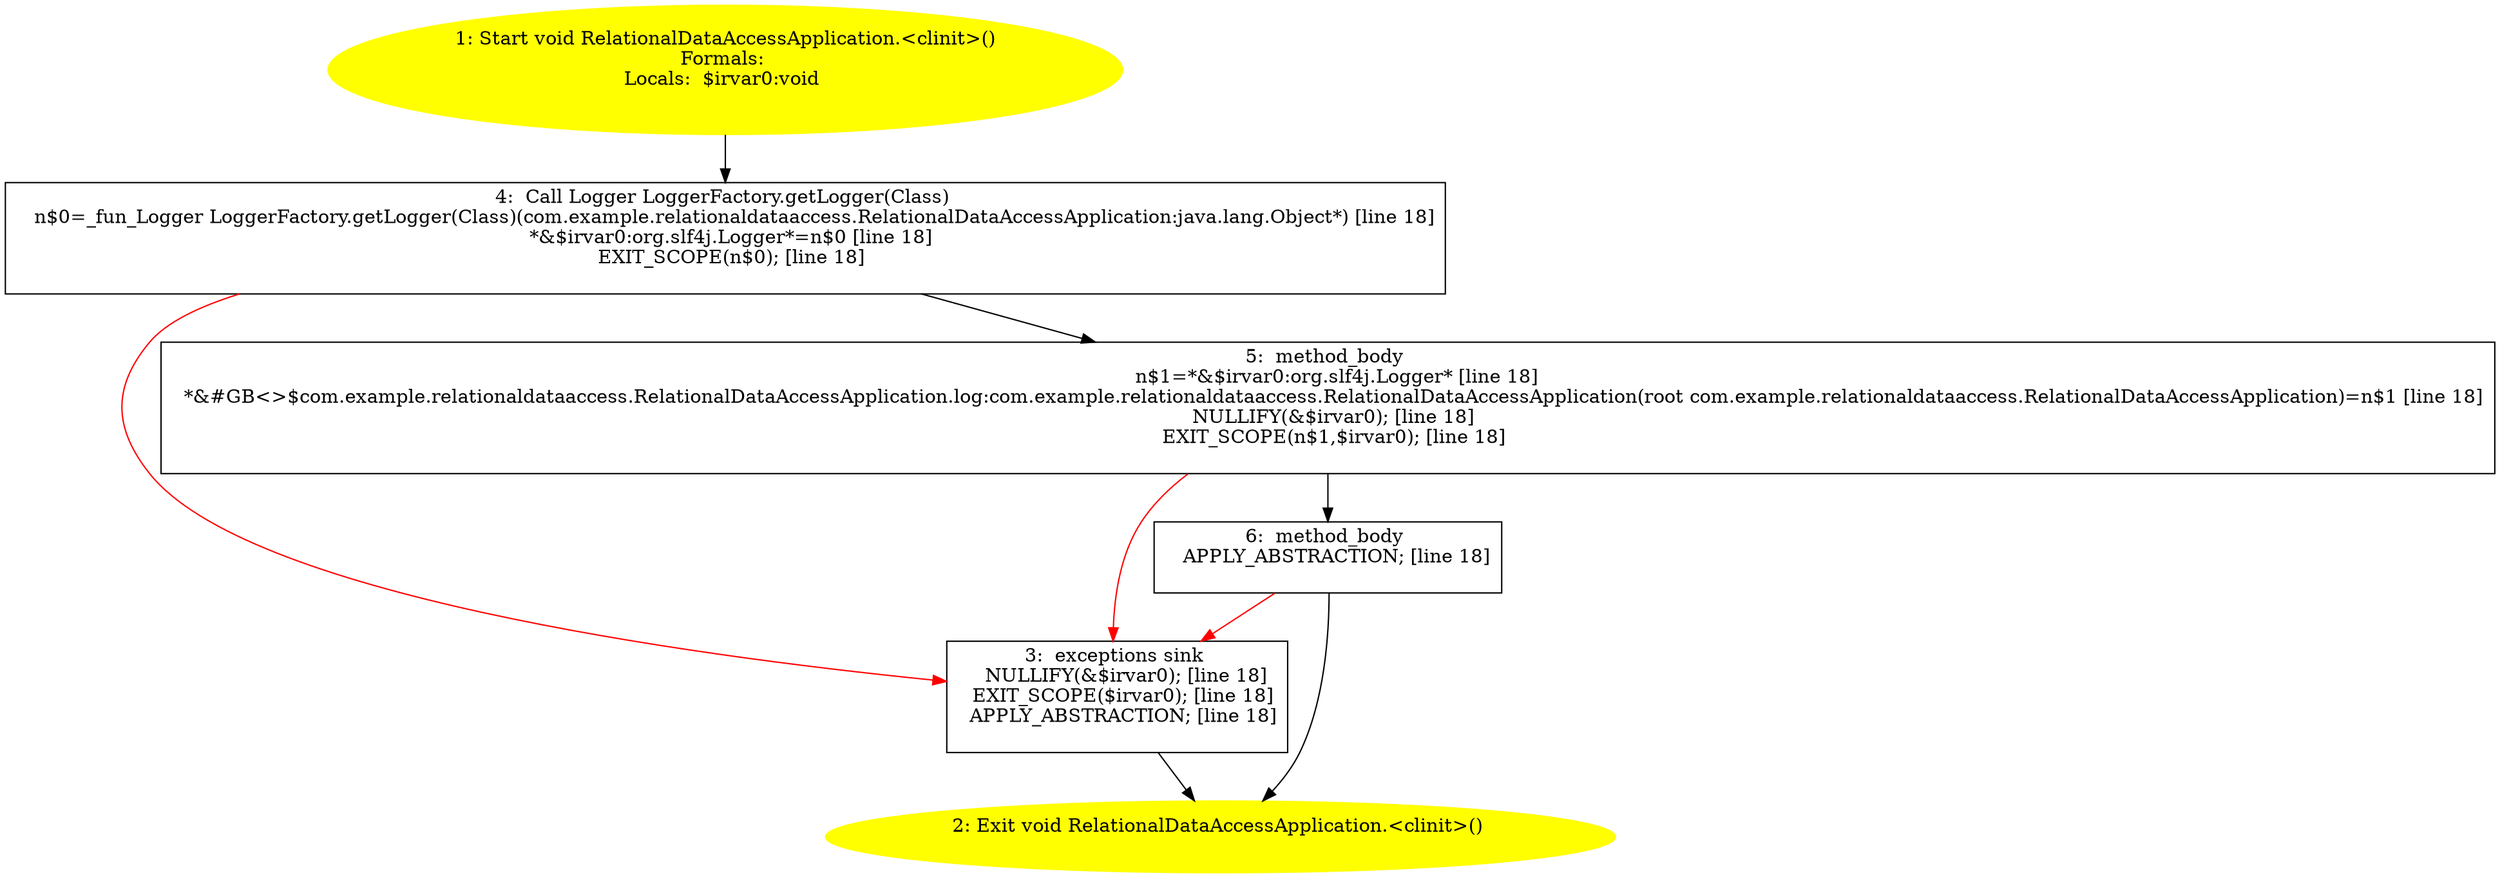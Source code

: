 /* @generated */
digraph cfg {
"com.example.relationaldataaccess.RelationalDataAccessApplication.<clinit>():void.14b12d682a2c16dfacbc21e24fcefb65_1" [label="1: Start void RelationalDataAccessApplication.<clinit>()\nFormals: \nLocals:  $irvar0:void \n  " color=yellow style=filled]
	

	 "com.example.relationaldataaccess.RelationalDataAccessApplication.<clinit>():void.14b12d682a2c16dfacbc21e24fcefb65_1" -> "com.example.relationaldataaccess.RelationalDataAccessApplication.<clinit>():void.14b12d682a2c16dfacbc21e24fcefb65_4" ;
"com.example.relationaldataaccess.RelationalDataAccessApplication.<clinit>():void.14b12d682a2c16dfacbc21e24fcefb65_2" [label="2: Exit void RelationalDataAccessApplication.<clinit>() \n  " color=yellow style=filled]
	

"com.example.relationaldataaccess.RelationalDataAccessApplication.<clinit>():void.14b12d682a2c16dfacbc21e24fcefb65_3" [label="3:  exceptions sink \n   NULLIFY(&$irvar0); [line 18]\n  EXIT_SCOPE($irvar0); [line 18]\n  APPLY_ABSTRACTION; [line 18]\n " shape="box"]
	

	 "com.example.relationaldataaccess.RelationalDataAccessApplication.<clinit>():void.14b12d682a2c16dfacbc21e24fcefb65_3" -> "com.example.relationaldataaccess.RelationalDataAccessApplication.<clinit>():void.14b12d682a2c16dfacbc21e24fcefb65_2" ;
"com.example.relationaldataaccess.RelationalDataAccessApplication.<clinit>():void.14b12d682a2c16dfacbc21e24fcefb65_4" [label="4:  Call Logger LoggerFactory.getLogger(Class) \n   n$0=_fun_Logger LoggerFactory.getLogger(Class)(com.example.relationaldataaccess.RelationalDataAccessApplication:java.lang.Object*) [line 18]\n  *&$irvar0:org.slf4j.Logger*=n$0 [line 18]\n  EXIT_SCOPE(n$0); [line 18]\n " shape="box"]
	

	 "com.example.relationaldataaccess.RelationalDataAccessApplication.<clinit>():void.14b12d682a2c16dfacbc21e24fcefb65_4" -> "com.example.relationaldataaccess.RelationalDataAccessApplication.<clinit>():void.14b12d682a2c16dfacbc21e24fcefb65_5" ;
	 "com.example.relationaldataaccess.RelationalDataAccessApplication.<clinit>():void.14b12d682a2c16dfacbc21e24fcefb65_4" -> "com.example.relationaldataaccess.RelationalDataAccessApplication.<clinit>():void.14b12d682a2c16dfacbc21e24fcefb65_3" [color="red" ];
"com.example.relationaldataaccess.RelationalDataAccessApplication.<clinit>():void.14b12d682a2c16dfacbc21e24fcefb65_5" [label="5:  method_body \n   n$1=*&$irvar0:org.slf4j.Logger* [line 18]\n  *&#GB<>$com.example.relationaldataaccess.RelationalDataAccessApplication.log:com.example.relationaldataaccess.RelationalDataAccessApplication(root com.example.relationaldataaccess.RelationalDataAccessApplication)=n$1 [line 18]\n  NULLIFY(&$irvar0); [line 18]\n  EXIT_SCOPE(n$1,$irvar0); [line 18]\n " shape="box"]
	

	 "com.example.relationaldataaccess.RelationalDataAccessApplication.<clinit>():void.14b12d682a2c16dfacbc21e24fcefb65_5" -> "com.example.relationaldataaccess.RelationalDataAccessApplication.<clinit>():void.14b12d682a2c16dfacbc21e24fcefb65_6" ;
	 "com.example.relationaldataaccess.RelationalDataAccessApplication.<clinit>():void.14b12d682a2c16dfacbc21e24fcefb65_5" -> "com.example.relationaldataaccess.RelationalDataAccessApplication.<clinit>():void.14b12d682a2c16dfacbc21e24fcefb65_3" [color="red" ];
"com.example.relationaldataaccess.RelationalDataAccessApplication.<clinit>():void.14b12d682a2c16dfacbc21e24fcefb65_6" [label="6:  method_body \n   APPLY_ABSTRACTION; [line 18]\n " shape="box"]
	

	 "com.example.relationaldataaccess.RelationalDataAccessApplication.<clinit>():void.14b12d682a2c16dfacbc21e24fcefb65_6" -> "com.example.relationaldataaccess.RelationalDataAccessApplication.<clinit>():void.14b12d682a2c16dfacbc21e24fcefb65_2" ;
	 "com.example.relationaldataaccess.RelationalDataAccessApplication.<clinit>():void.14b12d682a2c16dfacbc21e24fcefb65_6" -> "com.example.relationaldataaccess.RelationalDataAccessApplication.<clinit>():void.14b12d682a2c16dfacbc21e24fcefb65_3" [color="red" ];
}
